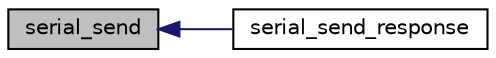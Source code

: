 digraph "serial_send"
{
 // INTERACTIVE_SVG=YES
  edge [fontname="Helvetica",fontsize="10",labelfontname="Helvetica",labelfontsize="10"];
  node [fontname="Helvetica",fontsize="10",shape=record];
  rankdir="LR";
  Node1 [label="serial_send",height=0.2,width=0.4,color="black", fillcolor="grey75", style="filled", fontcolor="black"];
  Node1 -> Node2 [dir="back",color="midnightblue",fontsize="10",style="solid",fontname="Helvetica"];
  Node2 [label="serial_send_response",height=0.2,width=0.4,color="black", fillcolor="white", style="filled",URL="$dc/de2/a00024.html#a96a3f016ca5b0736424c2695fe9fbdf8",tooltip="Function sending command responses on serial line. "];
}

